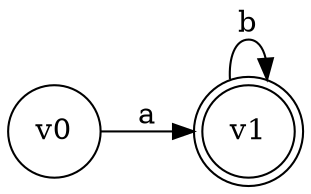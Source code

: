 digraph DFA {
	graph [rankdir="LR"];
	node [shape="circle"];
	0 [label="v0" isInitial=true isAccepting=false isError=false];
	1 [label="v1" isInitial=false isAccepting=true isError=false shape="doublecircle"];
	0 -> 1 [label="a" letter="a"];
	1 -> 1 [label="b" letter="b"];
}
